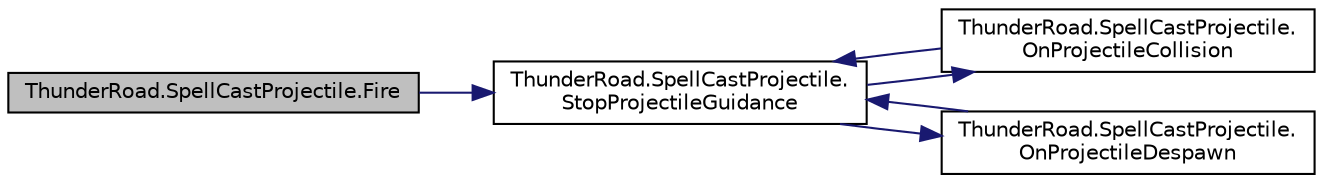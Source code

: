 digraph "ThunderRoad.SpellCastProjectile.Fire"
{
 // LATEX_PDF_SIZE
  edge [fontname="Helvetica",fontsize="10",labelfontname="Helvetica",labelfontsize="10"];
  node [fontname="Helvetica",fontsize="10",shape=record];
  rankdir="LR";
  Node1 [label="ThunderRoad.SpellCastProjectile.Fire",height=0.2,width=0.4,color="black", fillcolor="grey75", style="filled", fontcolor="black",tooltip="Fires the specified active."];
  Node1 -> Node2 [color="midnightblue",fontsize="10",style="solid",fontname="Helvetica"];
  Node2 [label="ThunderRoad.SpellCastProjectile.\lStopProjectileGuidance",height=0.2,width=0.4,color="black", fillcolor="white", style="filled",URL="$class_thunder_road_1_1_spell_cast_projectile.html#a3888adfd7ac63861d461b39676667a17",tooltip="Stops the projectile guidance."];
  Node2 -> Node3 [color="midnightblue",fontsize="10",style="solid",fontname="Helvetica"];
  Node3 [label="ThunderRoad.SpellCastProjectile.\lOnProjectileCollision",height=0.2,width=0.4,color="black", fillcolor="white", style="filled",URL="$class_thunder_road_1_1_spell_cast_projectile.html#afaadfc0fa36f516a0b54b81e29717d6d",tooltip="Called when [projectile collision]."];
  Node3 -> Node2 [color="midnightblue",fontsize="10",style="solid",fontname="Helvetica"];
  Node2 -> Node4 [color="midnightblue",fontsize="10",style="solid",fontname="Helvetica"];
  Node4 [label="ThunderRoad.SpellCastProjectile.\lOnProjectileDespawn",height=0.2,width=0.4,color="black", fillcolor="white", style="filled",URL="$class_thunder_road_1_1_spell_cast_projectile.html#a5fb952323b022e0ace117291c9a77aff",tooltip="Called when [projectile despawn]."];
  Node4 -> Node2 [color="midnightblue",fontsize="10",style="solid",fontname="Helvetica"];
}
